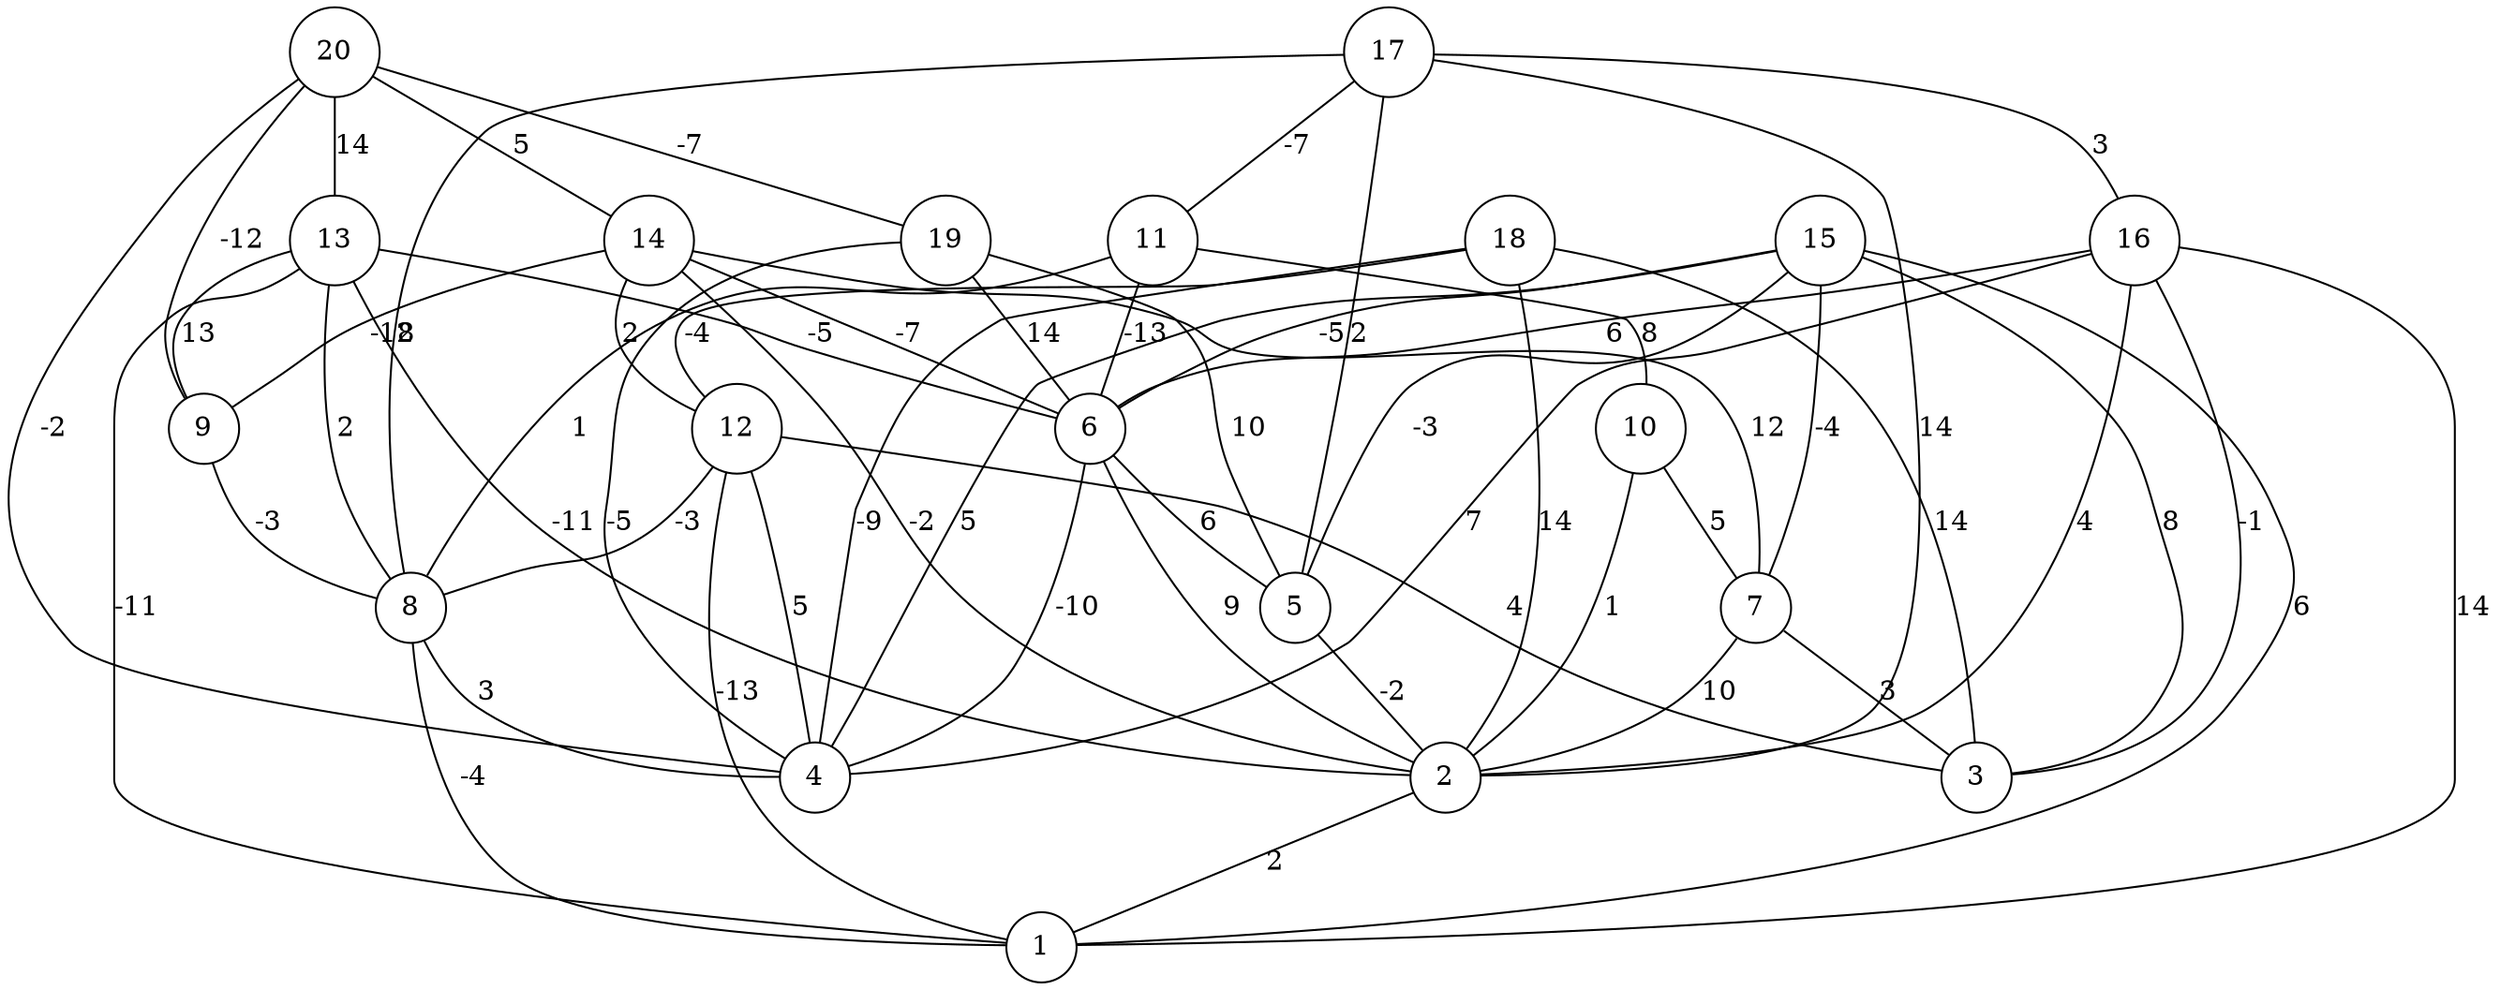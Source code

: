 graph { 
	 fontname="Helvetica,Arial,sans-serif" 
	 node [shape = circle]; 
	 20 -- 4 [label = "-2"];
	 20 -- 9 [label = "-12"];
	 20 -- 13 [label = "14"];
	 20 -- 14 [label = "5"];
	 20 -- 19 [label = "-7"];
	 19 -- 4 [label = "-5"];
	 19 -- 5 [label = "10"];
	 19 -- 6 [label = "14"];
	 18 -- 2 [label = "14"];
	 18 -- 3 [label = "14"];
	 18 -- 4 [label = "-9"];
	 18 -- 12 [label = "-4"];
	 17 -- 2 [label = "14"];
	 17 -- 5 [label = "2"];
	 17 -- 8 [label = "8"];
	 17 -- 11 [label = "-7"];
	 17 -- 16 [label = "3"];
	 16 -- 1 [label = "14"];
	 16 -- 2 [label = "4"];
	 16 -- 3 [label = "-1"];
	 16 -- 4 [label = "7"];
	 16 -- 6 [label = "6"];
	 15 -- 1 [label = "6"];
	 15 -- 3 [label = "8"];
	 15 -- 4 [label = "5"];
	 15 -- 5 [label = "-3"];
	 15 -- 6 [label = "-5"];
	 15 -- 7 [label = "-4"];
	 14 -- 2 [label = "-2"];
	 14 -- 6 [label = "-7"];
	 14 -- 7 [label = "12"];
	 14 -- 9 [label = "-12"];
	 14 -- 12 [label = "2"];
	 13 -- 1 [label = "-11"];
	 13 -- 2 [label = "-11"];
	 13 -- 6 [label = "-5"];
	 13 -- 8 [label = "2"];
	 13 -- 9 [label = "13"];
	 12 -- 1 [label = "-13"];
	 12 -- 3 [label = "4"];
	 12 -- 4 [label = "5"];
	 12 -- 8 [label = "-3"];
	 11 -- 6 [label = "-13"];
	 11 -- 8 [label = "1"];
	 11 -- 10 [label = "8"];
	 10 -- 2 [label = "1"];
	 10 -- 7 [label = "5"];
	 9 -- 8 [label = "-3"];
	 8 -- 1 [label = "-4"];
	 8 -- 4 [label = "3"];
	 7 -- 2 [label = "10"];
	 7 -- 3 [label = "3"];
	 6 -- 2 [label = "9"];
	 6 -- 4 [label = "-10"];
	 6 -- 5 [label = "6"];
	 5 -- 2 [label = "-2"];
	 2 -- 1 [label = "2"];
	 1;
	 2;
	 3;
	 4;
	 5;
	 6;
	 7;
	 8;
	 9;
	 10;
	 11;
	 12;
	 13;
	 14;
	 15;
	 16;
	 17;
	 18;
	 19;
	 20;
}
